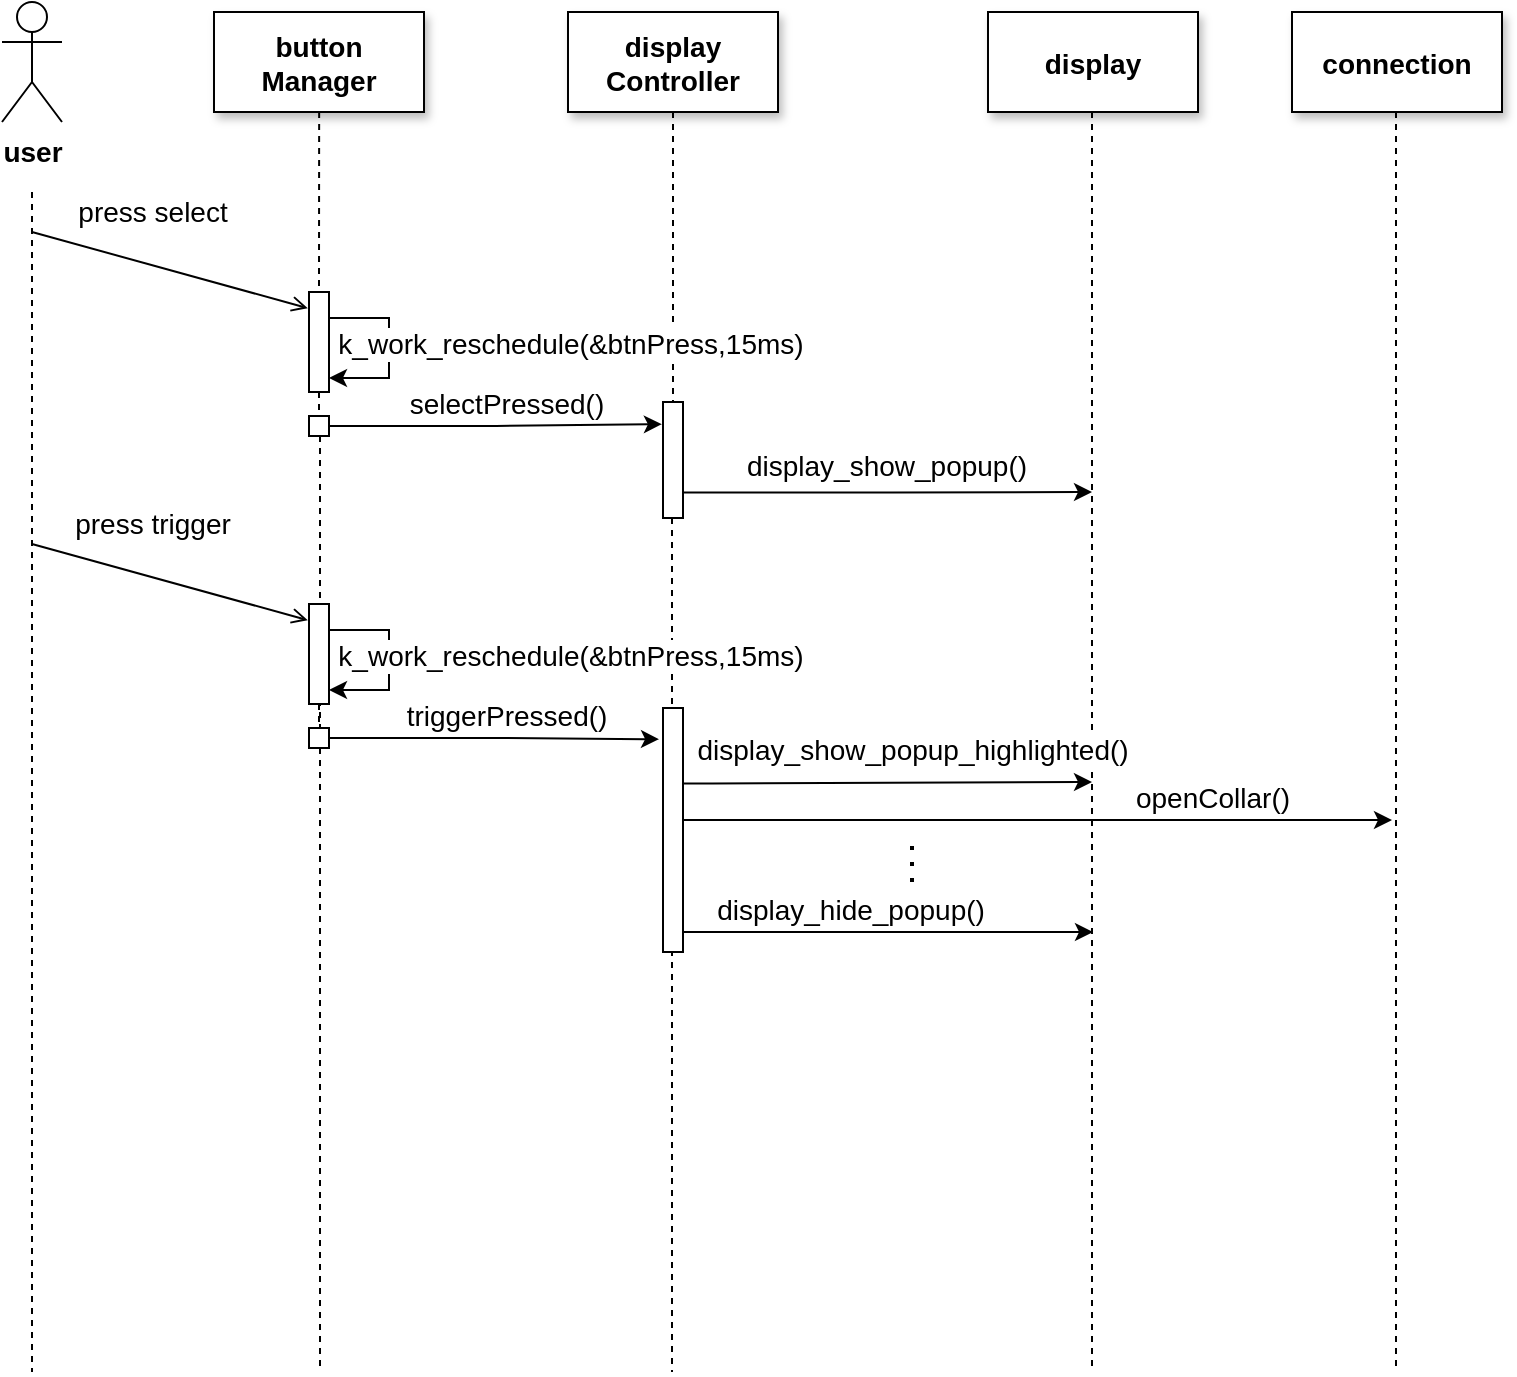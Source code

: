 <mxfile version="24.5.2" type="device">
  <diagram name="Page-1" id="9361dd3d-8414-5efd-6122-117bd74ce7a7">
    <mxGraphModel dx="1562" dy="894" grid="1" gridSize="10" guides="1" tooltips="1" connect="1" arrows="1" fold="1" page="0" pageScale="1.5" pageWidth="826" pageHeight="1169" background="none" math="0" shadow="0">
      <root>
        <mxCell id="0" />
        <mxCell id="1" parent="0" />
        <mxCell id="YI2W7DXEhTe_7VjpbuNO-110" value="" style="edgeStyle=elbowEdgeStyle;elbow=horizontal;endArrow=none;dashed=1;fontFamily=Helvetica;fontSize=14;" parent="1" source="YI2W7DXEhTe_7VjpbuNO-89" target="YI2W7DXEhTe_7VjpbuNO-109" edge="1">
          <mxGeometry x="230.0" y="310" width="100" height="100" as="geometry">
            <mxPoint x="640" y="130" as="sourcePoint" />
            <mxPoint x="640.5" y="740" as="targetPoint" />
          </mxGeometry>
        </mxCell>
        <mxCell id="4" value="button&#xa;Manager" style="shadow=1;fontFamily=Helvetica;fontSize=14;fontStyle=1" parent="1" vertex="1">
          <mxGeometry x="411" y="80" width="105" height="50" as="geometry" />
        </mxCell>
        <mxCell id="YI2W7DXEhTe_7VjpbuNO-89" value="display&#xa;Controller" style="shadow=1;fontFamily=Helvetica;fontSize=14;fontStyle=1" parent="1" vertex="1">
          <mxGeometry x="588" y="80" width="105" height="50" as="geometry" />
        </mxCell>
        <mxCell id="YI2W7DXEhTe_7VjpbuNO-96" value="" style="edgeStyle=orthogonalEdgeStyle;rounded=0;orthogonalLoop=1;jettySize=auto;html=1;endArrow=none;endFill=0;dashed=1;fontFamily=Helvetica;fontSize=14;" parent="1" edge="1">
          <mxGeometry relative="1" as="geometry">
            <mxPoint x="320" y="170" as="sourcePoint" />
            <mxPoint x="320" y="760" as="targetPoint" />
          </mxGeometry>
        </mxCell>
        <mxCell id="YI2W7DXEhTe_7VjpbuNO-91" value="user" style="shape=umlActor;verticalLabelPosition=bottom;verticalAlign=top;html=1;outlineConnect=0;fontFamily=Helvetica;fontSize=14;fontStyle=1" parent="1" vertex="1">
          <mxGeometry x="305" y="75" width="30" height="60" as="geometry" />
        </mxCell>
        <mxCell id="YI2W7DXEhTe_7VjpbuNO-102" value="" style="edgeStyle=elbowEdgeStyle;elbow=horizontal;endArrow=none;dashed=1;fontFamily=Helvetica;fontSize=14;" parent="1" target="YI2W7DXEhTe_7VjpbuNO-101" edge="1">
          <mxGeometry x="230.0" y="310" width="100" height="100" as="geometry">
            <mxPoint x="463.581" y="130" as="sourcePoint" />
            <mxPoint x="463.5" y="740" as="targetPoint" />
          </mxGeometry>
        </mxCell>
        <mxCell id="YI2W7DXEhTe_7VjpbuNO-101" value="" style="rounded=0;whiteSpace=wrap;html=1;fontFamily=Helvetica;fontSize=14;" parent="1" vertex="1">
          <mxGeometry x="458.5" y="220" width="10" height="50" as="geometry" />
        </mxCell>
        <mxCell id="YI2W7DXEhTe_7VjpbuNO-99" value="" style="endArrow=classic;html=1;rounded=0;fontFamily=Helvetica;fontSize=14;" parent="1" edge="1">
          <mxGeometry width="50" height="50" relative="1" as="geometry">
            <mxPoint x="468.5" y="233" as="sourcePoint" />
            <mxPoint x="468.5" y="263" as="targetPoint" />
            <Array as="points">
              <mxPoint x="498.5" y="233" />
              <mxPoint x="498.5" y="253" />
              <mxPoint x="498.5" y="263" />
            </Array>
          </mxGeometry>
        </mxCell>
        <mxCell id="m5NJ58IH4PF-xwwZF46_-7" value="k_work_reschedule(&amp;amp;btnPress,15ms)" style="edgeLabel;html=1;align=center;verticalAlign=middle;resizable=0;points=[];fontSize=14;labelBackgroundColor=#FFFFFF;" parent="YI2W7DXEhTe_7VjpbuNO-99" vertex="1" connectable="0">
          <mxGeometry x="-0.053" y="-1" relative="1" as="geometry">
            <mxPoint x="91" as="offset" />
          </mxGeometry>
        </mxCell>
        <mxCell id="YI2W7DXEhTe_7VjpbuNO-97" value="" style="endArrow=open;html=1;rounded=0;endFill=0;entryX=-0.06;entryY=0.162;entryDx=0;entryDy=0;entryPerimeter=0;fontFamily=Helvetica;fontSize=14;" parent="1" target="YI2W7DXEhTe_7VjpbuNO-101" edge="1">
          <mxGeometry width="50" height="50" relative="1" as="geometry">
            <mxPoint x="320" y="190" as="sourcePoint" />
            <mxPoint x="472" y="229" as="targetPoint" />
          </mxGeometry>
        </mxCell>
        <mxCell id="YI2W7DXEhTe_7VjpbuNO-98" value="press select" style="edgeLabel;html=1;align=center;verticalAlign=middle;resizable=0;points=[];fontFamily=Helvetica;fontSize=14;" parent="YI2W7DXEhTe_7VjpbuNO-97" vertex="1" connectable="0">
          <mxGeometry x="-0.195" y="-2" relative="1" as="geometry">
            <mxPoint x="5" y="-27" as="offset" />
          </mxGeometry>
        </mxCell>
        <mxCell id="YI2W7DXEhTe_7VjpbuNO-108" value="" style="edgeStyle=elbowEdgeStyle;elbow=horizontal;endArrow=none;dashed=1;fontFamily=Helvetica;fontSize=14;" parent="1" source="YI2W7DXEhTe_7VjpbuNO-101" target="YI2W7DXEhTe_7VjpbuNO-107" edge="1">
          <mxGeometry x="230.0" y="310" width="100" height="100" as="geometry">
            <mxPoint x="463" y="300" as="sourcePoint" />
            <mxPoint x="463.5" y="720" as="targetPoint" />
          </mxGeometry>
        </mxCell>
        <mxCell id="m5NJ58IH4PF-xwwZF46_-9" value="" style="edgeStyle=orthogonalEdgeStyle;rounded=0;orthogonalLoop=1;jettySize=auto;html=1;entryX=-0.056;entryY=0.191;entryDx=0;entryDy=0;entryPerimeter=0;" parent="1" source="YI2W7DXEhTe_7VjpbuNO-107" target="YI2W7DXEhTe_7VjpbuNO-109" edge="1">
          <mxGeometry relative="1" as="geometry">
            <mxPoint x="513.5" y="287" as="targetPoint" />
            <Array as="points" />
          </mxGeometry>
        </mxCell>
        <mxCell id="m5NJ58IH4PF-xwwZF46_-10" value="selectPressed()" style="edgeLabel;html=1;align=center;verticalAlign=middle;resizable=0;points=[];fontSize=14;" parent="m5NJ58IH4PF-xwwZF46_-9" vertex="1" connectable="0">
          <mxGeometry x="-0.287" y="1" relative="1" as="geometry">
            <mxPoint x="29" y="-10" as="offset" />
          </mxGeometry>
        </mxCell>
        <mxCell id="YI2W7DXEhTe_7VjpbuNO-107" value="" style="rounded=0;whiteSpace=wrap;html=1;fontFamily=Helvetica;fontSize=14;" parent="1" vertex="1">
          <mxGeometry x="458.5" y="282" width="10" height="10" as="geometry" />
        </mxCell>
        <mxCell id="YI2W7DXEhTe_7VjpbuNO-109" value="" style="rounded=0;whiteSpace=wrap;html=1;fontFamily=Helvetica;fontSize=14;" parent="1" vertex="1">
          <mxGeometry x="635.5" y="275" width="10" height="58" as="geometry" />
        </mxCell>
        <mxCell id="YI2W7DXEhTe_7VjpbuNO-111" value="display" style="shadow=1;fontFamily=Helvetica;fontSize=14;fontStyle=1" parent="1" vertex="1">
          <mxGeometry x="798" y="80" width="105" height="50" as="geometry" />
        </mxCell>
        <mxCell id="YI2W7DXEhTe_7VjpbuNO-113" value="" style="edgeStyle=elbowEdgeStyle;elbow=horizontal;endArrow=none;dashed=1;fontFamily=Helvetica;fontSize=14;" parent="1" source="YI2W7DXEhTe_7VjpbuNO-111" edge="1">
          <mxGeometry x="230.0" y="310" width="100" height="100" as="geometry">
            <mxPoint x="850" y="130" as="sourcePoint" />
            <mxPoint x="850" y="760" as="targetPoint" />
          </mxGeometry>
        </mxCell>
        <mxCell id="YI2W7DXEhTe_7VjpbuNO-143" value="" style="edgeStyle=elbowEdgeStyle;elbow=horizontal;endArrow=none;dashed=1;fontFamily=Helvetica;fontSize=14;" parent="1" source="YI2W7DXEhTe_7VjpbuNO-107" edge="1">
          <mxGeometry x="230.0" y="310" width="100" height="100" as="geometry">
            <mxPoint x="464" y="598" as="sourcePoint" />
            <mxPoint x="464" y="760" as="targetPoint" />
          </mxGeometry>
        </mxCell>
        <mxCell id="pHPE8b7I82gGhvSn6_Qi-35" value="connection" style="shadow=1;fontFamily=Helvetica;fontSize=14;fontStyle=1" parent="1" vertex="1">
          <mxGeometry x="950" y="80" width="105" height="50" as="geometry" />
        </mxCell>
        <mxCell id="pHPE8b7I82gGhvSn6_Qi-36" value="" style="edgeStyle=elbowEdgeStyle;elbow=horizontal;endArrow=none;dashed=1;fontFamily=Helvetica;fontSize=14;" parent="1" source="pHPE8b7I82gGhvSn6_Qi-35" edge="1">
          <mxGeometry x="230.0" y="310" width="100" height="100" as="geometry">
            <mxPoint x="1002" y="130" as="sourcePoint" />
            <mxPoint x="1002" y="760" as="targetPoint" />
          </mxGeometry>
        </mxCell>
        <mxCell id="m5NJ58IH4PF-xwwZF46_-15" value="" style="edgeStyle=orthogonalEdgeStyle;rounded=0;orthogonalLoop=1;jettySize=auto;html=1;exitX=0.986;exitY=0.607;exitDx=0;exitDy=0;exitPerimeter=0;" parent="1" edge="1">
          <mxGeometry relative="1" as="geometry">
            <mxPoint x="645.5" y="320.206" as="sourcePoint" />
            <mxPoint x="850" y="320" as="targetPoint" />
            <Array as="points">
              <mxPoint x="750.14" y="320" />
              <mxPoint x="790.14" y="320" />
            </Array>
          </mxGeometry>
        </mxCell>
        <mxCell id="m5NJ58IH4PF-xwwZF46_-16" value="display_show_popup()" style="edgeLabel;html=1;align=center;verticalAlign=middle;resizable=0;points=[];fontSize=14;" parent="m5NJ58IH4PF-xwwZF46_-15" vertex="1" connectable="0">
          <mxGeometry x="-0.287" y="1" relative="1" as="geometry">
            <mxPoint x="28" y="-12" as="offset" />
          </mxGeometry>
        </mxCell>
        <mxCell id="m5NJ58IH4PF-xwwZF46_-28" value="" style="edgeStyle=elbowEdgeStyle;elbow=horizontal;endArrow=none;dashed=1;fontFamily=Helvetica;fontSize=14;" parent="1" source="YI2W7DXEhTe_7VjpbuNO-109" edge="1">
          <mxGeometry x="230.0" y="310" width="100" height="100" as="geometry">
            <mxPoint x="640" y="350" as="sourcePoint" />
            <mxPoint x="640" y="760" as="targetPoint" />
            <Array as="points" />
          </mxGeometry>
        </mxCell>
        <mxCell id="CNlK-LUKjcN8C8Hotxmn-20" value="" style="rounded=0;whiteSpace=wrap;html=1;fontFamily=Helvetica;fontSize=14;" vertex="1" parent="1">
          <mxGeometry x="458.5" y="376" width="10" height="50" as="geometry" />
        </mxCell>
        <mxCell id="CNlK-LUKjcN8C8Hotxmn-21" value="" style="endArrow=classic;html=1;rounded=0;fontFamily=Helvetica;fontSize=14;" edge="1" parent="1">
          <mxGeometry width="50" height="50" relative="1" as="geometry">
            <mxPoint x="468.5" y="389" as="sourcePoint" />
            <mxPoint x="468.5" y="419" as="targetPoint" />
            <Array as="points">
              <mxPoint x="498.5" y="389" />
              <mxPoint x="498.5" y="409" />
              <mxPoint x="498.5" y="419" />
            </Array>
          </mxGeometry>
        </mxCell>
        <mxCell id="CNlK-LUKjcN8C8Hotxmn-22" value="k_work_reschedule(&amp;amp;btnPress,15ms)" style="edgeLabel;html=1;align=center;verticalAlign=middle;resizable=0;points=[];fontSize=14;labelBackgroundColor=#FFFFFF;" vertex="1" connectable="0" parent="CNlK-LUKjcN8C8Hotxmn-21">
          <mxGeometry x="-0.053" y="-1" relative="1" as="geometry">
            <mxPoint x="91" as="offset" />
          </mxGeometry>
        </mxCell>
        <mxCell id="CNlK-LUKjcN8C8Hotxmn-23" value="" style="endArrow=open;html=1;rounded=0;endFill=0;entryX=-0.06;entryY=0.162;entryDx=0;entryDy=0;entryPerimeter=0;fontFamily=Helvetica;fontSize=14;" edge="1" parent="1" target="CNlK-LUKjcN8C8Hotxmn-20">
          <mxGeometry width="50" height="50" relative="1" as="geometry">
            <mxPoint x="320" y="346" as="sourcePoint" />
            <mxPoint x="472" y="385" as="targetPoint" />
          </mxGeometry>
        </mxCell>
        <mxCell id="CNlK-LUKjcN8C8Hotxmn-24" value="press trigger" style="edgeLabel;html=1;align=center;verticalAlign=middle;resizable=0;points=[];fontFamily=Helvetica;fontSize=14;" vertex="1" connectable="0" parent="CNlK-LUKjcN8C8Hotxmn-23">
          <mxGeometry x="-0.195" y="-2" relative="1" as="geometry">
            <mxPoint x="5" y="-27" as="offset" />
          </mxGeometry>
        </mxCell>
        <mxCell id="CNlK-LUKjcN8C8Hotxmn-25" value="" style="edgeStyle=elbowEdgeStyle;elbow=horizontal;endArrow=none;dashed=1;fontFamily=Helvetica;fontSize=14;" edge="1" parent="1" source="CNlK-LUKjcN8C8Hotxmn-20" target="CNlK-LUKjcN8C8Hotxmn-28">
          <mxGeometry x="230.0" y="310" width="100" height="100" as="geometry">
            <mxPoint x="463" y="456" as="sourcePoint" />
            <mxPoint x="463.5" y="876" as="targetPoint" />
          </mxGeometry>
        </mxCell>
        <mxCell id="CNlK-LUKjcN8C8Hotxmn-26" value="" style="edgeStyle=orthogonalEdgeStyle;rounded=0;orthogonalLoop=1;jettySize=auto;html=1;entryX=-0.2;entryY=0.128;entryDx=0;entryDy=0;entryPerimeter=0;" edge="1" parent="1" source="CNlK-LUKjcN8C8Hotxmn-28" target="CNlK-LUKjcN8C8Hotxmn-29">
          <mxGeometry relative="1" as="geometry">
            <mxPoint x="513.5" y="443" as="targetPoint" />
            <Array as="points" />
          </mxGeometry>
        </mxCell>
        <mxCell id="CNlK-LUKjcN8C8Hotxmn-27" value="triggerPressed()" style="edgeLabel;html=1;align=center;verticalAlign=middle;resizable=0;points=[];fontSize=14;" vertex="1" connectable="0" parent="CNlK-LUKjcN8C8Hotxmn-26">
          <mxGeometry x="-0.287" y="1" relative="1" as="geometry">
            <mxPoint x="29" y="-10" as="offset" />
          </mxGeometry>
        </mxCell>
        <mxCell id="CNlK-LUKjcN8C8Hotxmn-28" value="" style="rounded=0;whiteSpace=wrap;html=1;fontFamily=Helvetica;fontSize=14;" vertex="1" parent="1">
          <mxGeometry x="458.5" y="438" width="10" height="10" as="geometry" />
        </mxCell>
        <mxCell id="CNlK-LUKjcN8C8Hotxmn-29" value="" style="rounded=0;whiteSpace=wrap;html=1;fontFamily=Helvetica;fontSize=14;" vertex="1" parent="1">
          <mxGeometry x="635.5" y="428" width="10" height="122" as="geometry" />
        </mxCell>
        <mxCell id="CNlK-LUKjcN8C8Hotxmn-30" value="" style="edgeStyle=orthogonalEdgeStyle;rounded=0;orthogonalLoop=1;jettySize=auto;html=1;" edge="1" parent="1">
          <mxGeometry relative="1" as="geometry">
            <mxPoint x="645.5" y="484" as="sourcePoint" />
            <mxPoint x="1000" y="484" as="targetPoint" />
            <Array as="points" />
          </mxGeometry>
        </mxCell>
        <mxCell id="CNlK-LUKjcN8C8Hotxmn-31" value="openCollar()" style="edgeLabel;html=1;align=center;verticalAlign=middle;resizable=0;points=[];fontSize=14;" vertex="1" connectable="0" parent="CNlK-LUKjcN8C8Hotxmn-30">
          <mxGeometry x="-0.287" y="1" relative="1" as="geometry">
            <mxPoint x="138" y="-10" as="offset" />
          </mxGeometry>
        </mxCell>
        <mxCell id="CNlK-LUKjcN8C8Hotxmn-32" value="" style="edgeStyle=orthogonalEdgeStyle;rounded=0;orthogonalLoop=1;jettySize=auto;html=1;exitX=0.987;exitY=0.309;exitDx=0;exitDy=0;exitPerimeter=0;" edge="1" parent="1" source="CNlK-LUKjcN8C8Hotxmn-29">
          <mxGeometry relative="1" as="geometry">
            <mxPoint x="640" y="470" as="sourcePoint" />
            <mxPoint x="850" y="465" as="targetPoint" />
            <Array as="points">
              <mxPoint x="660" y="466" />
            </Array>
          </mxGeometry>
        </mxCell>
        <mxCell id="CNlK-LUKjcN8C8Hotxmn-33" value="display_show_popup_highlighted()" style="edgeLabel;html=1;align=center;verticalAlign=middle;resizable=0;points=[];fontSize=14;" vertex="1" connectable="0" parent="CNlK-LUKjcN8C8Hotxmn-32">
          <mxGeometry x="-0.287" y="1" relative="1" as="geometry">
            <mxPoint x="41" y="-16" as="offset" />
          </mxGeometry>
        </mxCell>
        <mxCell id="CNlK-LUKjcN8C8Hotxmn-34" value="" style="edgeStyle=orthogonalEdgeStyle;rounded=0;orthogonalLoop=1;jettySize=auto;html=1;exitX=0.987;exitY=0.309;exitDx=0;exitDy=0;exitPerimeter=0;" edge="1" parent="1">
          <mxGeometry relative="1" as="geometry">
            <mxPoint x="645.5" y="541" as="sourcePoint" />
            <mxPoint x="850.5" y="540" as="targetPoint" />
            <Array as="points">
              <mxPoint x="646" y="540" />
            </Array>
          </mxGeometry>
        </mxCell>
        <mxCell id="CNlK-LUKjcN8C8Hotxmn-35" value="display_hide_popup()" style="edgeLabel;html=1;align=center;verticalAlign=middle;resizable=0;points=[];fontSize=14;" vertex="1" connectable="0" parent="CNlK-LUKjcN8C8Hotxmn-34">
          <mxGeometry x="-0.287" y="1" relative="1" as="geometry">
            <mxPoint x="11" y="-10" as="offset" />
          </mxGeometry>
        </mxCell>
        <mxCell id="CNlK-LUKjcN8C8Hotxmn-36" value="" style="endArrow=none;dashed=1;html=1;dashPattern=1 3;strokeWidth=2;rounded=0;" edge="1" parent="1">
          <mxGeometry width="50" height="50" relative="1" as="geometry">
            <mxPoint x="760" y="515" as="sourcePoint" />
            <mxPoint x="760" y="495" as="targetPoint" />
          </mxGeometry>
        </mxCell>
      </root>
    </mxGraphModel>
  </diagram>
</mxfile>
